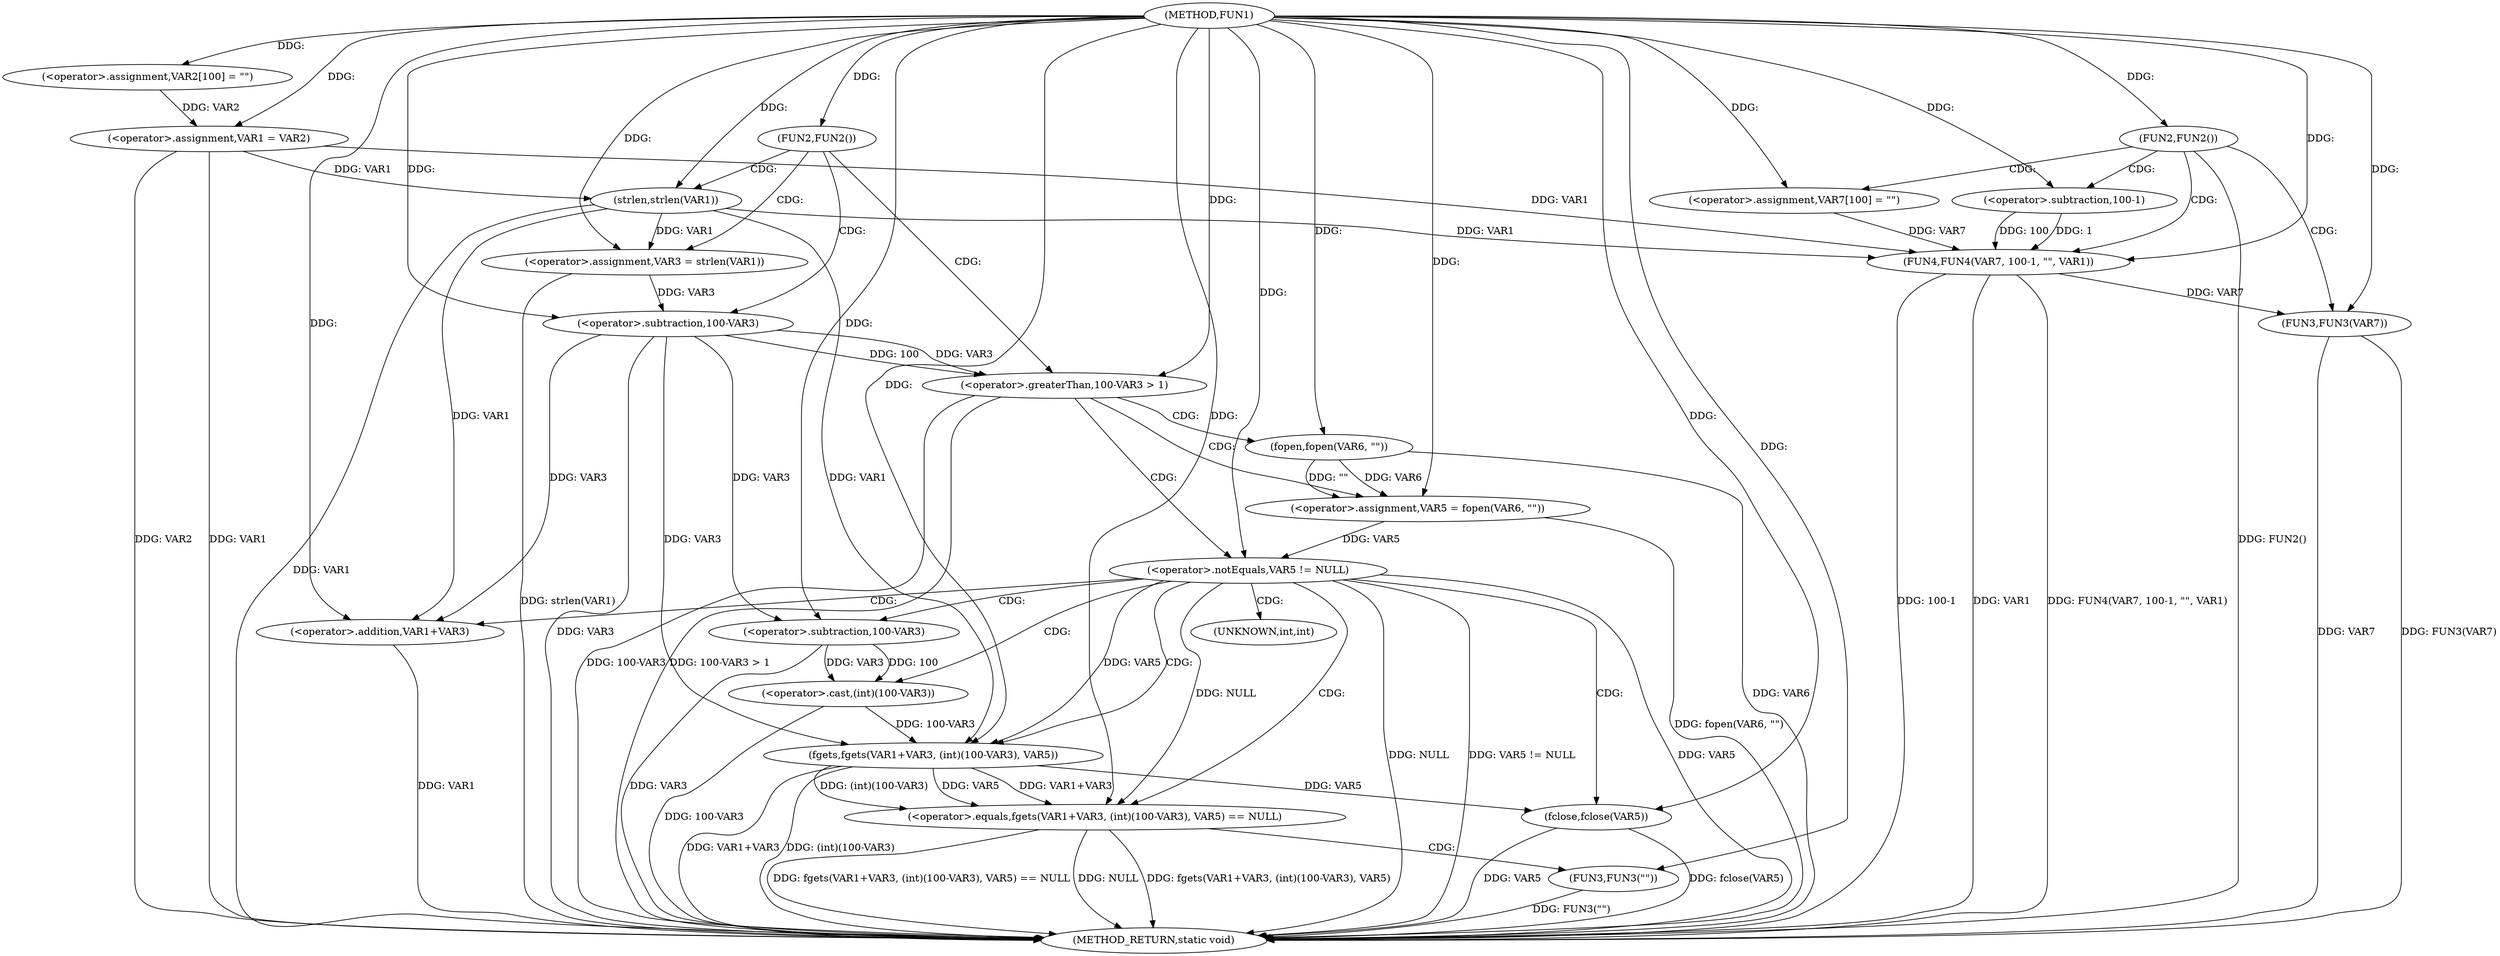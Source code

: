 digraph FUN1 {  
"1000100" [label = "(METHOD,FUN1)" ]
"1000172" [label = "(METHOD_RETURN,static void)" ]
"1000104" [label = "(<operator>.assignment,VAR2[100] = \"\")" ]
"1000107" [label = "(<operator>.assignment,VAR1 = VAR2)" ]
"1000111" [label = "(FUN2,FUN2())" ]
"1000115" [label = "(<operator>.assignment,VAR3 = strlen(VAR1))" ]
"1000117" [label = "(strlen,strlen(VAR1))" ]
"1000121" [label = "(<operator>.greaterThan,100-VAR3 > 1)" ]
"1000122" [label = "(<operator>.subtraction,100-VAR3)" ]
"1000127" [label = "(<operator>.assignment,VAR5 = fopen(VAR6, \"\"))" ]
"1000129" [label = "(fopen,fopen(VAR6, \"\"))" ]
"1000133" [label = "(<operator>.notEquals,VAR5 != NULL)" ]
"1000138" [label = "(<operator>.equals,fgets(VAR1+VAR3, (int)(100-VAR3), VAR5) == NULL)" ]
"1000139" [label = "(fgets,fgets(VAR1+VAR3, (int)(100-VAR3), VAR5))" ]
"1000140" [label = "(<operator>.addition,VAR1+VAR3)" ]
"1000143" [label = "(<operator>.cast,(int)(100-VAR3))" ]
"1000145" [label = "(<operator>.subtraction,100-VAR3)" ]
"1000151" [label = "(FUN3,FUN3(\"\"))" ]
"1000153" [label = "(fclose,fclose(VAR5))" ]
"1000156" [label = "(FUN2,FUN2())" ]
"1000160" [label = "(<operator>.assignment,VAR7[100] = \"\")" ]
"1000163" [label = "(FUN4,FUN4(VAR7, 100-1, \"\", VAR1))" ]
"1000165" [label = "(<operator>.subtraction,100-1)" ]
"1000170" [label = "(FUN3,FUN3(VAR7))" ]
"1000144" [label = "(UNKNOWN,int,int)" ]
  "1000115" -> "1000172"  [ label = "DDG: strlen(VAR1)"] 
  "1000129" -> "1000172"  [ label = "DDG: VAR6"] 
  "1000107" -> "1000172"  [ label = "DDG: VAR1"] 
  "1000163" -> "1000172"  [ label = "DDG: VAR1"] 
  "1000139" -> "1000172"  [ label = "DDG: VAR1+VAR3"] 
  "1000138" -> "1000172"  [ label = "DDG: NULL"] 
  "1000117" -> "1000172"  [ label = "DDG: VAR1"] 
  "1000133" -> "1000172"  [ label = "DDG: VAR5 != NULL"] 
  "1000153" -> "1000172"  [ label = "DDG: VAR5"] 
  "1000133" -> "1000172"  [ label = "DDG: NULL"] 
  "1000170" -> "1000172"  [ label = "DDG: FUN3(VAR7)"] 
  "1000163" -> "1000172"  [ label = "DDG: FUN4(VAR7, 100-1, \"\", VAR1)"] 
  "1000145" -> "1000172"  [ label = "DDG: VAR3"] 
  "1000107" -> "1000172"  [ label = "DDG: VAR2"] 
  "1000151" -> "1000172"  [ label = "DDG: FUN3(\"\")"] 
  "1000140" -> "1000172"  [ label = "DDG: VAR1"] 
  "1000138" -> "1000172"  [ label = "DDG: fgets(VAR1+VAR3, (int)(100-VAR3), VAR5)"] 
  "1000127" -> "1000172"  [ label = "DDG: fopen(VAR6, \"\")"] 
  "1000133" -> "1000172"  [ label = "DDG: VAR5"] 
  "1000121" -> "1000172"  [ label = "DDG: 100-VAR3 > 1"] 
  "1000153" -> "1000172"  [ label = "DDG: fclose(VAR5)"] 
  "1000139" -> "1000172"  [ label = "DDG: (int)(100-VAR3)"] 
  "1000121" -> "1000172"  [ label = "DDG: 100-VAR3"] 
  "1000143" -> "1000172"  [ label = "DDG: 100-VAR3"] 
  "1000170" -> "1000172"  [ label = "DDG: VAR7"] 
  "1000156" -> "1000172"  [ label = "DDG: FUN2()"] 
  "1000138" -> "1000172"  [ label = "DDG: fgets(VAR1+VAR3, (int)(100-VAR3), VAR5) == NULL"] 
  "1000122" -> "1000172"  [ label = "DDG: VAR3"] 
  "1000163" -> "1000172"  [ label = "DDG: 100-1"] 
  "1000100" -> "1000104"  [ label = "DDG: "] 
  "1000104" -> "1000107"  [ label = "DDG: VAR2"] 
  "1000100" -> "1000107"  [ label = "DDG: "] 
  "1000100" -> "1000111"  [ label = "DDG: "] 
  "1000117" -> "1000115"  [ label = "DDG: VAR1"] 
  "1000100" -> "1000115"  [ label = "DDG: "] 
  "1000107" -> "1000117"  [ label = "DDG: VAR1"] 
  "1000100" -> "1000117"  [ label = "DDG: "] 
  "1000122" -> "1000121"  [ label = "DDG: 100"] 
  "1000122" -> "1000121"  [ label = "DDG: VAR3"] 
  "1000100" -> "1000122"  [ label = "DDG: "] 
  "1000115" -> "1000122"  [ label = "DDG: VAR3"] 
  "1000100" -> "1000121"  [ label = "DDG: "] 
  "1000129" -> "1000127"  [ label = "DDG: VAR6"] 
  "1000129" -> "1000127"  [ label = "DDG: \"\""] 
  "1000100" -> "1000127"  [ label = "DDG: "] 
  "1000100" -> "1000129"  [ label = "DDG: "] 
  "1000127" -> "1000133"  [ label = "DDG: VAR5"] 
  "1000100" -> "1000133"  [ label = "DDG: "] 
  "1000139" -> "1000138"  [ label = "DDG: VAR1+VAR3"] 
  "1000139" -> "1000138"  [ label = "DDG: (int)(100-VAR3)"] 
  "1000139" -> "1000138"  [ label = "DDG: VAR5"] 
  "1000117" -> "1000139"  [ label = "DDG: VAR1"] 
  "1000100" -> "1000139"  [ label = "DDG: "] 
  "1000122" -> "1000139"  [ label = "DDG: VAR3"] 
  "1000117" -> "1000140"  [ label = "DDG: VAR1"] 
  "1000100" -> "1000140"  [ label = "DDG: "] 
  "1000122" -> "1000140"  [ label = "DDG: VAR3"] 
  "1000143" -> "1000139"  [ label = "DDG: 100-VAR3"] 
  "1000145" -> "1000143"  [ label = "DDG: 100"] 
  "1000145" -> "1000143"  [ label = "DDG: VAR3"] 
  "1000100" -> "1000145"  [ label = "DDG: "] 
  "1000122" -> "1000145"  [ label = "DDG: VAR3"] 
  "1000133" -> "1000139"  [ label = "DDG: VAR5"] 
  "1000133" -> "1000138"  [ label = "DDG: NULL"] 
  "1000100" -> "1000138"  [ label = "DDG: "] 
  "1000100" -> "1000151"  [ label = "DDG: "] 
  "1000139" -> "1000153"  [ label = "DDG: VAR5"] 
  "1000100" -> "1000153"  [ label = "DDG: "] 
  "1000100" -> "1000156"  [ label = "DDG: "] 
  "1000100" -> "1000160"  [ label = "DDG: "] 
  "1000160" -> "1000163"  [ label = "DDG: VAR7"] 
  "1000100" -> "1000163"  [ label = "DDG: "] 
  "1000165" -> "1000163"  [ label = "DDG: 100"] 
  "1000165" -> "1000163"  [ label = "DDG: 1"] 
  "1000100" -> "1000165"  [ label = "DDG: "] 
  "1000107" -> "1000163"  [ label = "DDG: VAR1"] 
  "1000117" -> "1000163"  [ label = "DDG: VAR1"] 
  "1000163" -> "1000170"  [ label = "DDG: VAR7"] 
  "1000100" -> "1000170"  [ label = "DDG: "] 
  "1000111" -> "1000121"  [ label = "CDG: "] 
  "1000111" -> "1000117"  [ label = "CDG: "] 
  "1000111" -> "1000115"  [ label = "CDG: "] 
  "1000111" -> "1000122"  [ label = "CDG: "] 
  "1000121" -> "1000127"  [ label = "CDG: "] 
  "1000121" -> "1000129"  [ label = "CDG: "] 
  "1000121" -> "1000133"  [ label = "CDG: "] 
  "1000133" -> "1000153"  [ label = "CDG: "] 
  "1000133" -> "1000143"  [ label = "CDG: "] 
  "1000133" -> "1000145"  [ label = "CDG: "] 
  "1000133" -> "1000139"  [ label = "CDG: "] 
  "1000133" -> "1000144"  [ label = "CDG: "] 
  "1000133" -> "1000140"  [ label = "CDG: "] 
  "1000133" -> "1000138"  [ label = "CDG: "] 
  "1000138" -> "1000151"  [ label = "CDG: "] 
  "1000156" -> "1000163"  [ label = "CDG: "] 
  "1000156" -> "1000160"  [ label = "CDG: "] 
  "1000156" -> "1000170"  [ label = "CDG: "] 
  "1000156" -> "1000165"  [ label = "CDG: "] 
}
